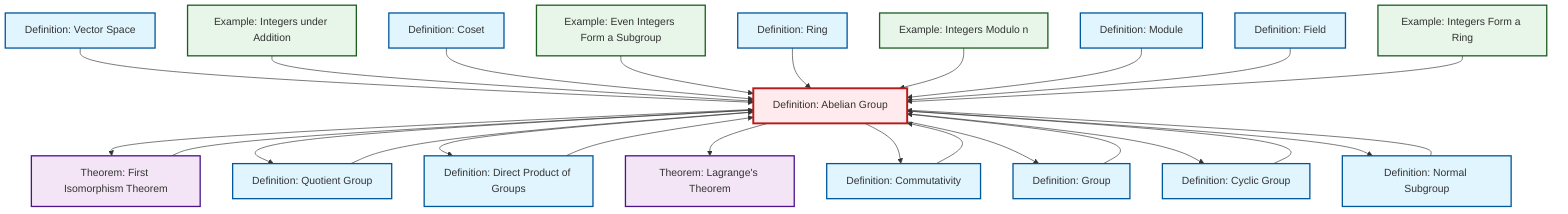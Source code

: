 graph TD
    classDef definition fill:#e1f5fe,stroke:#01579b,stroke-width:2px
    classDef theorem fill:#f3e5f5,stroke:#4a148c,stroke-width:2px
    classDef axiom fill:#fff3e0,stroke:#e65100,stroke-width:2px
    classDef example fill:#e8f5e9,stroke:#1b5e20,stroke-width:2px
    classDef current fill:#ffebee,stroke:#b71c1c,stroke-width:3px
    def-abelian-group["Definition: Abelian Group"]:::definition
    def-cyclic-group["Definition: Cyclic Group"]:::definition
    def-quotient-group["Definition: Quotient Group"]:::definition
    def-field["Definition: Field"]:::definition
    def-coset["Definition: Coset"]:::definition
    thm-first-isomorphism["Theorem: First Isomorphism Theorem"]:::theorem
    def-ring["Definition: Ring"]:::definition
    def-group["Definition: Group"]:::definition
    def-normal-subgroup["Definition: Normal Subgroup"]:::definition
    ex-integers-ring["Example: Integers Form a Ring"]:::example
    thm-lagrange["Theorem: Lagrange's Theorem"]:::theorem
    def-module["Definition: Module"]:::definition
    ex-even-integers-subgroup["Example: Even Integers Form a Subgroup"]:::example
    def-commutativity["Definition: Commutativity"]:::definition
    ex-integers-addition["Example: Integers under Addition"]:::example
    ex-quotient-integers-mod-n["Example: Integers Modulo n"]:::example
    def-direct-product["Definition: Direct Product of Groups"]:::definition
    def-vector-space["Definition: Vector Space"]:::definition
    def-normal-subgroup --> def-abelian-group
    def-abelian-group --> thm-first-isomorphism
    thm-first-isomorphism --> def-abelian-group
    def-abelian-group --> def-quotient-group
    def-abelian-group --> def-direct-product
    def-vector-space --> def-abelian-group
    ex-integers-addition --> def-abelian-group
    def-group --> def-abelian-group
    def-coset --> def-abelian-group
    def-direct-product --> def-abelian-group
    def-cyclic-group --> def-abelian-group
    ex-even-integers-subgroup --> def-abelian-group
    def-ring --> def-abelian-group
    def-abelian-group --> thm-lagrange
    ex-quotient-integers-mod-n --> def-abelian-group
    def-module --> def-abelian-group
    def-abelian-group --> def-commutativity
    def-field --> def-abelian-group
    def-abelian-group --> def-group
    def-quotient-group --> def-abelian-group
    def-commutativity --> def-abelian-group
    ex-integers-ring --> def-abelian-group
    def-abelian-group --> def-cyclic-group
    def-abelian-group --> def-normal-subgroup
    class def-abelian-group current